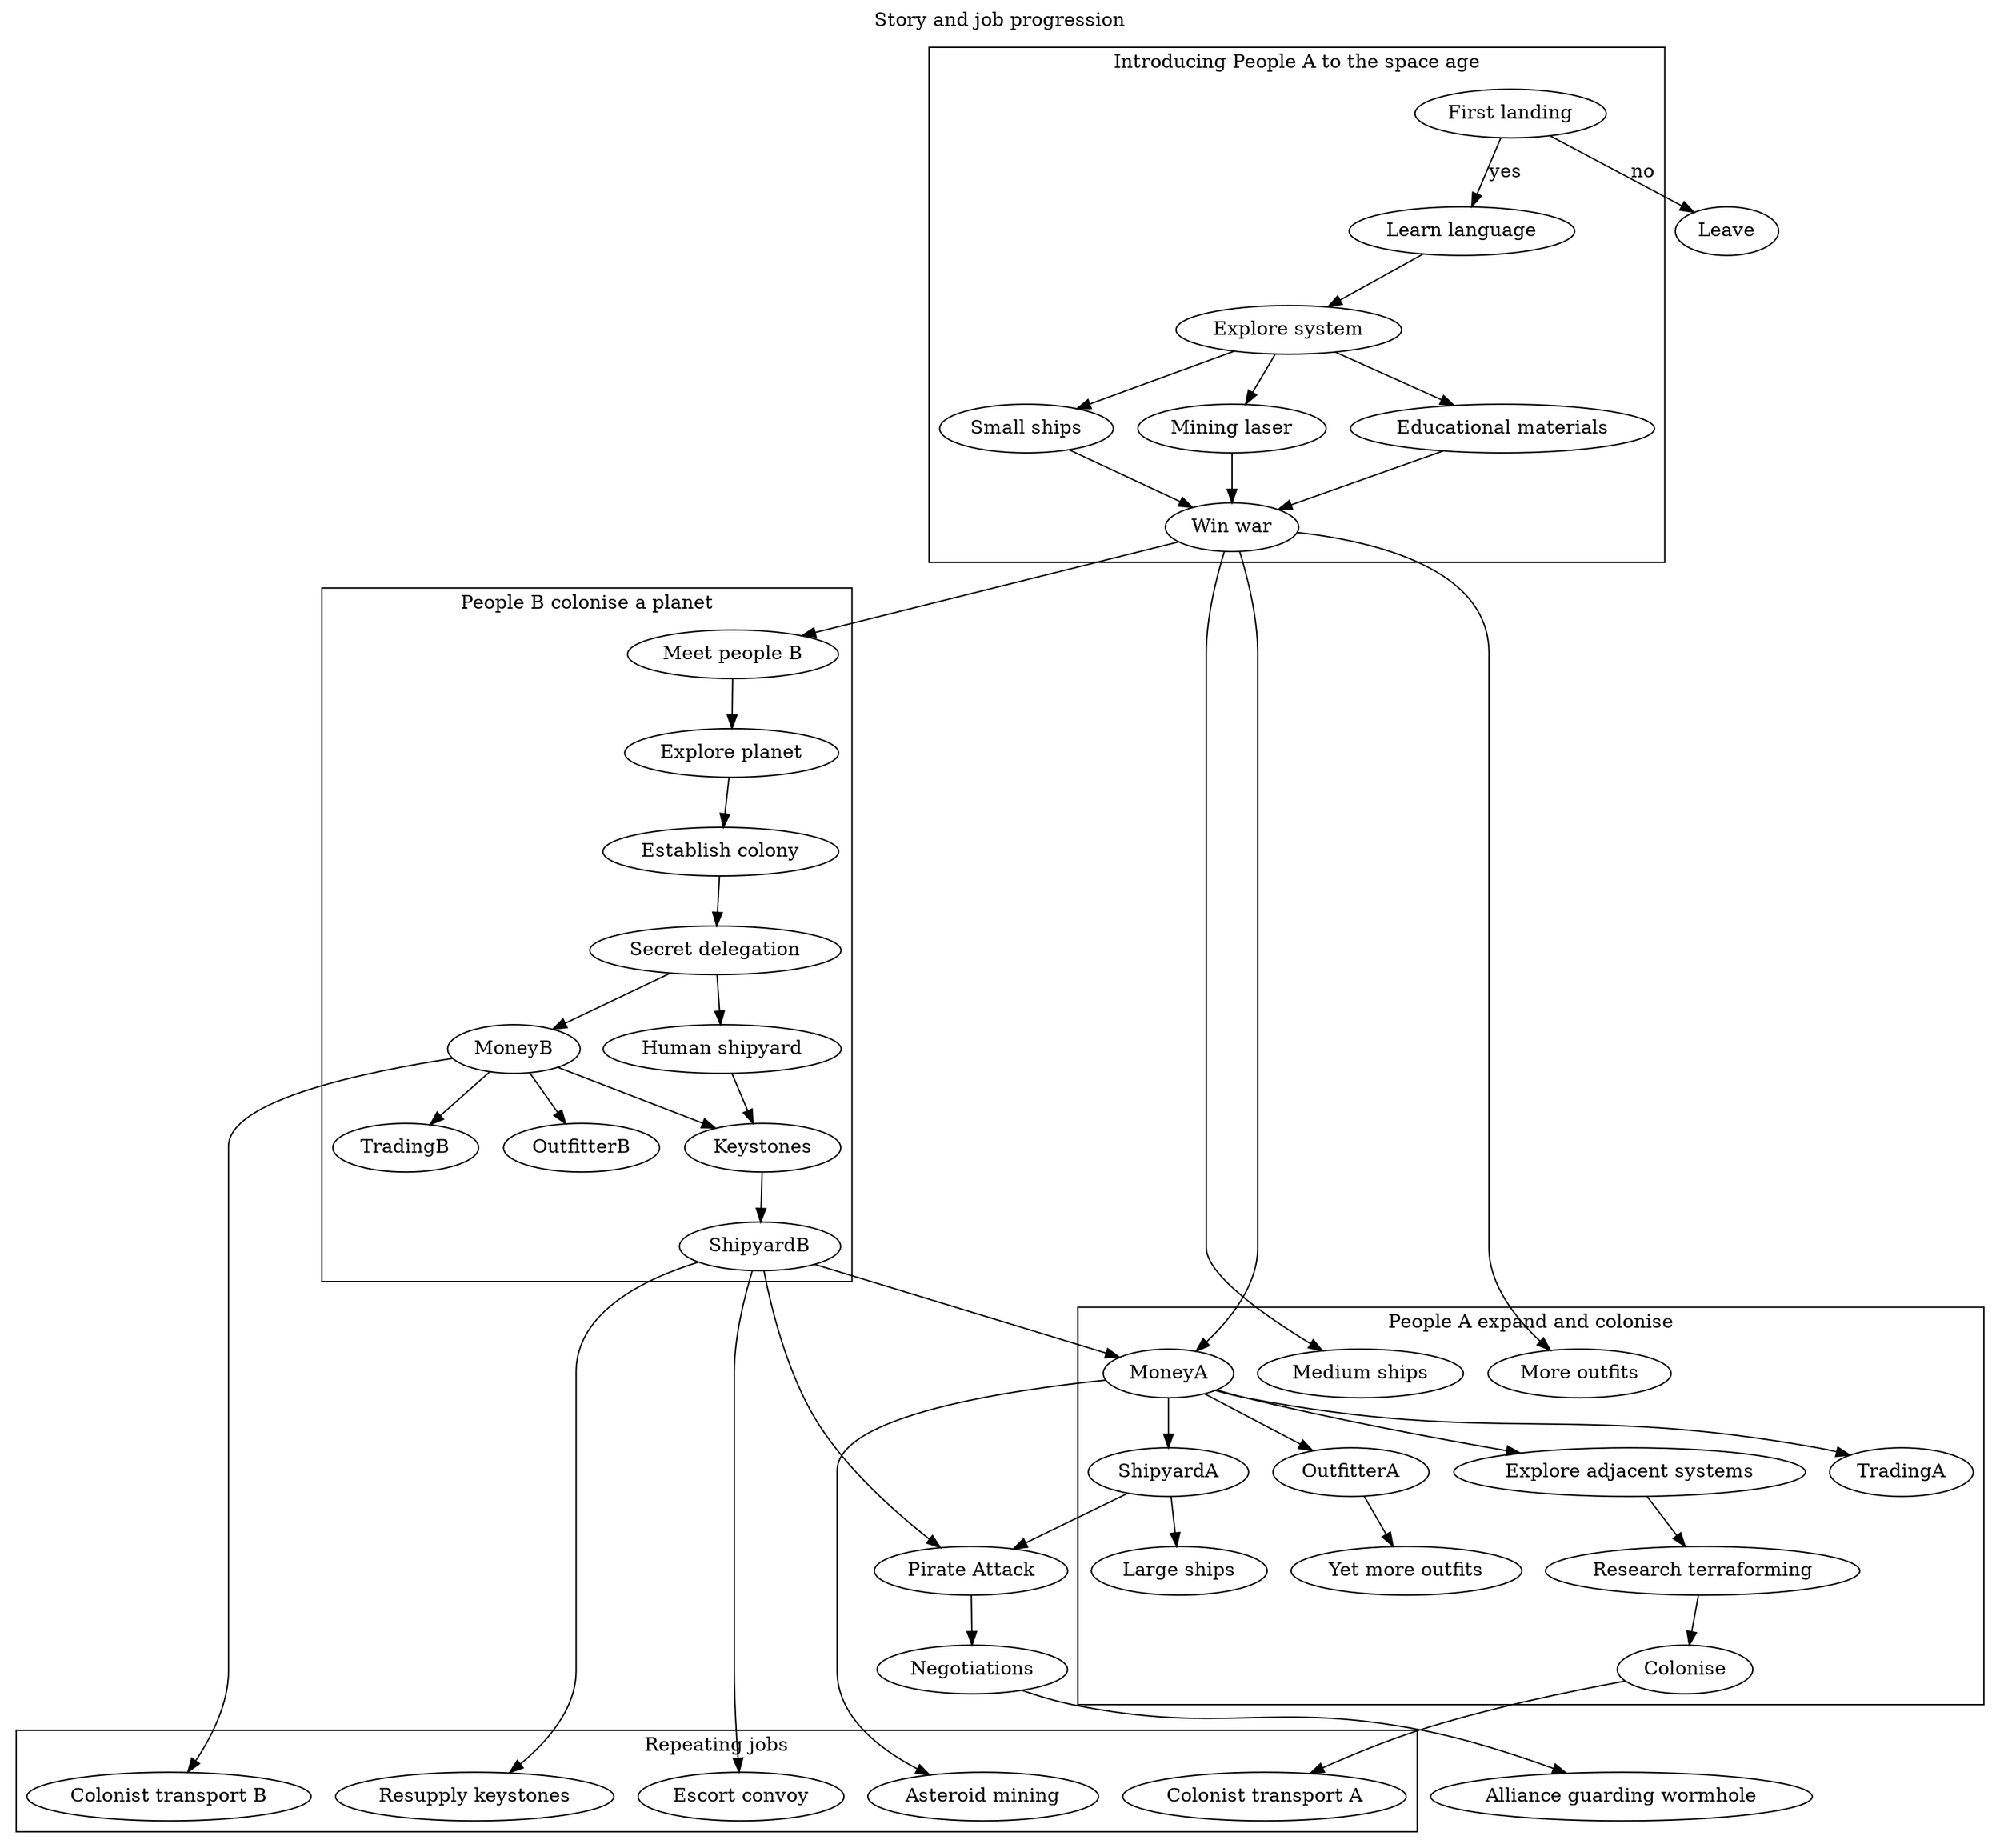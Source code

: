 // Outline of story

digraph {
	label = "Story and job progression"
	labelloc = "t"
	
	// Story
	"First landing" -> Leave [label = "no"]
	"First landing" -> "Learn language" [label = "yes"]
	"Learn language" -> "Explore system"
	"Explore system" -> {"Small ships","Mining laser","Educational materials"} -> "Win war"
	
	"Win war" -> "Meet people B" -> "Explore planet" -> "Establish colony" -> "Secret delegation" -> {MoneyB,"Human shipyard"} -> Keystones -> ShipyardB
	MoneyB -> {TradingB,OutfitterB}
	MoneyB -> {"Colonist transport B"}
	ShipyardB -> {"Escort convoy", "Resupply keystones"}
	
	
	"Win war" -> {"Medium ships","More outfits"}
	{ShipyardB,"Win war"} -> MoneyA -> {ShipyardA,TradingA,OutfitterA}
	MoneyA -> "Explore adjacent systems" -> "Research terraforming" -> "Colonise"
	ShipyardA -> "Large ships"
	OutfitterA -> "Yet more outfits"
	MoneyA -> "Asteroid mining"
	"Colonise" -> "Colonist transport A"
	
	{ShipyardB,ShipyardA} -> "Pirate Attack" -> "Negotiations" -> "Alliance guarding wormhole"
	
	// Organise
	subgraph cluster1 {
		label = "Introducing People A to the space age"
		"First landing"; "Learn language"; "Explore system"; "Small ships";"Mining laser";"Educational materials";"Win war"
	}
	
	subgraph cluster2 {
		label = "People B colonise a planet"
		"Meet people B" ; "Explore planet"; "Establish colony"; "Secret delegation"; MoneyB;"Human shipyard"; ShipyardB; TradingB; OutfitterB; Keystones
	}
	
	subgraph cluster3 {
		label = "People A expand and colonise"
		"Medium ships"; "More outfits";MoneyA;ShipyardA; TradingA; OutfitterA; "Explore adjacent systems"; "Research terraforming"; "Colonise"; "Large ships"; "Yet more outfits"		
	}
	
	subgraph clusterJobs {
		label = "Repeating jobs"
		"Colonist transport B"; "Colonist transport A"; "Asteroid mining"; "Escort convoy"; "Resupply keystones"
	}
	
	}
